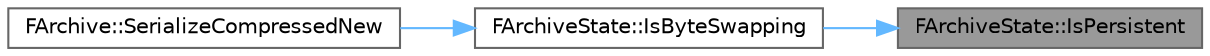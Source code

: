 digraph "FArchiveState::IsPersistent"
{
 // INTERACTIVE_SVG=YES
 // LATEX_PDF_SIZE
  bgcolor="transparent";
  edge [fontname=Helvetica,fontsize=10,labelfontname=Helvetica,labelfontsize=10];
  node [fontname=Helvetica,fontsize=10,shape=box,height=0.2,width=0.4];
  rankdir="RL";
  Node1 [id="Node000001",label="FArchiveState::IsPersistent",height=0.2,width=0.4,color="gray40", fillcolor="grey60", style="filled", fontcolor="black",tooltip="Returns true if this archive is saving or loading data destined for persistent storage and should ski..."];
  Node1 -> Node2 [id="edge1_Node000001_Node000002",dir="back",color="steelblue1",style="solid",tooltip=" "];
  Node2 [id="Node000002",label="FArchiveState::IsByteSwapping",height=0.2,width=0.4,color="grey40", fillcolor="white", style="filled",URL="$d8/dea/structFArchiveState.html#a6a1a82f302ce97cae98f4e5ec1f4a544",tooltip="Returns true if data larger than 1 byte should be swapped to deal with endian mismatches."];
  Node2 -> Node3 [id="edge2_Node000002_Node000003",dir="back",color="steelblue1",style="solid",tooltip=" "];
  Node3 [id="Node000003",label="FArchive::SerializeCompressedNew",height=0.2,width=0.4,color="grey40", fillcolor="white", style="filled",URL="$d0/df8/classFArchive.html#a8853228d50e4df3576e80d840a6fa58a",tooltip="Serializes and compresses/ uncompresses data with default compressor choices."];
}
